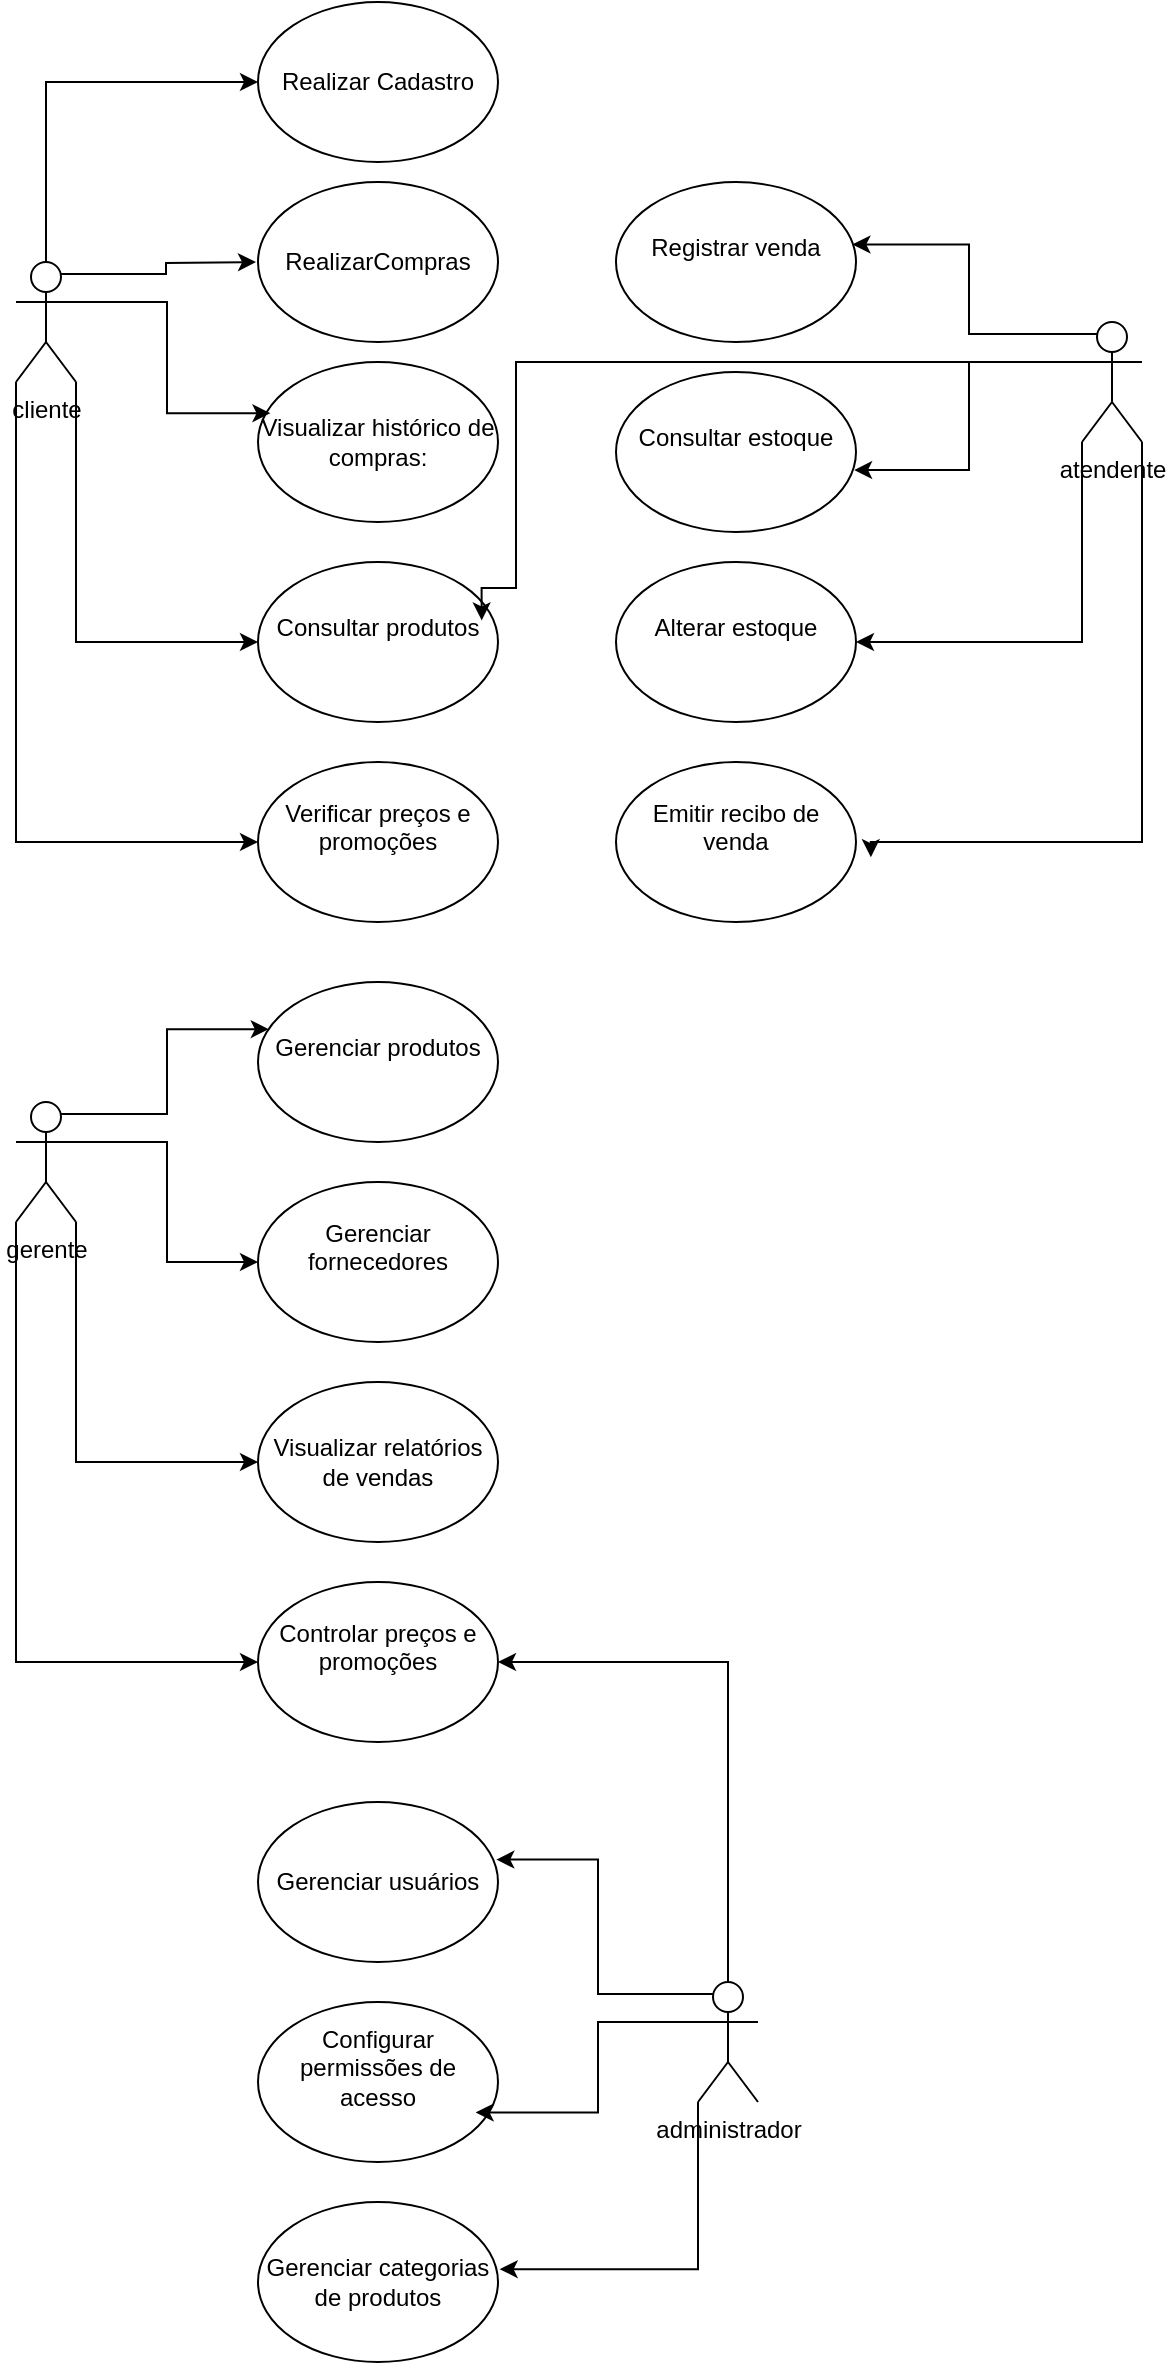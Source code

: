 <mxfile version="26.2.3">
  <diagram name="Página-1" id="ga3hB0nQK63hGSxFDddk">
    <mxGraphModel dx="1036" dy="540" grid="1" gridSize="10" guides="1" tooltips="1" connect="1" arrows="1" fold="1" page="1" pageScale="1" pageWidth="827" pageHeight="1169" math="0" shadow="0">
      <root>
        <mxCell id="0" />
        <mxCell id="1" parent="0" />
        <mxCell id="v4u8uPPfTIaffoMTpdLt-9" style="edgeStyle=orthogonalEdgeStyle;rounded=0;orthogonalLoop=1;jettySize=auto;html=1;exitX=0.75;exitY=0.1;exitDx=0;exitDy=0;exitPerimeter=0;" edge="1" parent="1" source="v4u8uPPfTIaffoMTpdLt-1">
          <mxGeometry relative="1" as="geometry">
            <mxPoint x="150" y="150" as="targetPoint" />
          </mxGeometry>
        </mxCell>
        <mxCell id="v4u8uPPfTIaffoMTpdLt-11" style="edgeStyle=orthogonalEdgeStyle;rounded=0;orthogonalLoop=1;jettySize=auto;html=1;exitX=1;exitY=1;exitDx=0;exitDy=0;exitPerimeter=0;entryX=0;entryY=0.5;entryDx=0;entryDy=0;" edge="1" parent="1" source="v4u8uPPfTIaffoMTpdLt-1" target="v4u8uPPfTIaffoMTpdLt-7">
          <mxGeometry relative="1" as="geometry" />
        </mxCell>
        <mxCell id="v4u8uPPfTIaffoMTpdLt-12" style="edgeStyle=orthogonalEdgeStyle;rounded=0;orthogonalLoop=1;jettySize=auto;html=1;exitX=0;exitY=1;exitDx=0;exitDy=0;exitPerimeter=0;entryX=0;entryY=0.5;entryDx=0;entryDy=0;" edge="1" parent="1" source="v4u8uPPfTIaffoMTpdLt-1" target="v4u8uPPfTIaffoMTpdLt-8">
          <mxGeometry relative="1" as="geometry" />
        </mxCell>
        <mxCell id="v4u8uPPfTIaffoMTpdLt-38" style="edgeStyle=orthogonalEdgeStyle;rounded=0;orthogonalLoop=1;jettySize=auto;html=1;exitX=0.5;exitY=0;exitDx=0;exitDy=0;exitPerimeter=0;entryX=0;entryY=0.5;entryDx=0;entryDy=0;" edge="1" parent="1" source="v4u8uPPfTIaffoMTpdLt-1" target="v4u8uPPfTIaffoMTpdLt-37">
          <mxGeometry relative="1" as="geometry" />
        </mxCell>
        <mxCell id="v4u8uPPfTIaffoMTpdLt-1" value="cliente" style="shape=umlActor;verticalLabelPosition=bottom;verticalAlign=top;html=1;outlineConnect=0;" vertex="1" parent="1">
          <mxGeometry x="30" y="150" width="30" height="60" as="geometry" />
        </mxCell>
        <mxCell id="v4u8uPPfTIaffoMTpdLt-19" style="edgeStyle=orthogonalEdgeStyle;rounded=0;orthogonalLoop=1;jettySize=auto;html=1;exitX=0;exitY=1;exitDx=0;exitDy=0;exitPerimeter=0;entryX=1;entryY=0.5;entryDx=0;entryDy=0;" edge="1" parent="1" source="v4u8uPPfTIaffoMTpdLt-2" target="v4u8uPPfTIaffoMTpdLt-15">
          <mxGeometry relative="1" as="geometry" />
        </mxCell>
        <mxCell id="v4u8uPPfTIaffoMTpdLt-20" style="edgeStyle=orthogonalEdgeStyle;rounded=0;orthogonalLoop=1;jettySize=auto;html=1;exitX=1;exitY=1;exitDx=0;exitDy=0;exitPerimeter=0;entryX=1.062;entryY=0.595;entryDx=0;entryDy=0;entryPerimeter=0;" edge="1" parent="1" source="v4u8uPPfTIaffoMTpdLt-2" target="v4u8uPPfTIaffoMTpdLt-16">
          <mxGeometry relative="1" as="geometry">
            <mxPoint x="452" y="440" as="targetPoint" />
            <Array as="points">
              <mxPoint x="593" y="440" />
              <mxPoint x="457" y="440" />
            </Array>
          </mxGeometry>
        </mxCell>
        <mxCell id="v4u8uPPfTIaffoMTpdLt-2" value="atendente" style="shape=umlActor;verticalLabelPosition=bottom;verticalAlign=top;html=1;outlineConnect=0;" vertex="1" parent="1">
          <mxGeometry x="563" y="180" width="30" height="60" as="geometry" />
        </mxCell>
        <mxCell id="v4u8uPPfTIaffoMTpdLt-26" style="edgeStyle=orthogonalEdgeStyle;rounded=0;orthogonalLoop=1;jettySize=auto;html=1;exitX=1;exitY=0.333;exitDx=0;exitDy=0;exitPerimeter=0;entryX=0;entryY=0.5;entryDx=0;entryDy=0;" edge="1" parent="1" source="v4u8uPPfTIaffoMTpdLt-3" target="v4u8uPPfTIaffoMTpdLt-22">
          <mxGeometry relative="1" as="geometry" />
        </mxCell>
        <mxCell id="v4u8uPPfTIaffoMTpdLt-27" style="edgeStyle=orthogonalEdgeStyle;rounded=0;orthogonalLoop=1;jettySize=auto;html=1;exitX=1;exitY=1;exitDx=0;exitDy=0;exitPerimeter=0;entryX=0;entryY=0.5;entryDx=0;entryDy=0;" edge="1" parent="1" source="v4u8uPPfTIaffoMTpdLt-3" target="v4u8uPPfTIaffoMTpdLt-23">
          <mxGeometry relative="1" as="geometry" />
        </mxCell>
        <mxCell id="v4u8uPPfTIaffoMTpdLt-28" style="edgeStyle=orthogonalEdgeStyle;rounded=0;orthogonalLoop=1;jettySize=auto;html=1;exitX=0;exitY=1;exitDx=0;exitDy=0;exitPerimeter=0;entryX=0;entryY=0.5;entryDx=0;entryDy=0;" edge="1" parent="1" source="v4u8uPPfTIaffoMTpdLt-3" target="v4u8uPPfTIaffoMTpdLt-24">
          <mxGeometry relative="1" as="geometry" />
        </mxCell>
        <mxCell id="v4u8uPPfTIaffoMTpdLt-3" value="gerente" style="shape=umlActor;verticalLabelPosition=bottom;verticalAlign=top;html=1;outlineConnect=0;" vertex="1" parent="1">
          <mxGeometry x="30" y="570" width="30" height="60" as="geometry" />
        </mxCell>
        <mxCell id="v4u8uPPfTIaffoMTpdLt-34" style="edgeStyle=orthogonalEdgeStyle;rounded=0;orthogonalLoop=1;jettySize=auto;html=1;exitX=0;exitY=1;exitDx=0;exitDy=0;exitPerimeter=0;entryX=1.007;entryY=0.42;entryDx=0;entryDy=0;entryPerimeter=0;" edge="1" parent="1" source="v4u8uPPfTIaffoMTpdLt-4" target="v4u8uPPfTIaffoMTpdLt-31">
          <mxGeometry relative="1" as="geometry" />
        </mxCell>
        <mxCell id="v4u8uPPfTIaffoMTpdLt-35" style="edgeStyle=orthogonalEdgeStyle;rounded=0;orthogonalLoop=1;jettySize=auto;html=1;exitX=0.5;exitY=0;exitDx=0;exitDy=0;exitPerimeter=0;entryX=1;entryY=0.5;entryDx=0;entryDy=0;" edge="1" parent="1" source="v4u8uPPfTIaffoMTpdLt-4" target="v4u8uPPfTIaffoMTpdLt-24">
          <mxGeometry relative="1" as="geometry" />
        </mxCell>
        <mxCell id="v4u8uPPfTIaffoMTpdLt-4" value="administrador" style="shape=umlActor;verticalLabelPosition=bottom;verticalAlign=top;html=1;outlineConnect=0;" vertex="1" parent="1">
          <mxGeometry x="371" y="1010" width="30" height="60" as="geometry" />
        </mxCell>
        <mxCell id="v4u8uPPfTIaffoMTpdLt-5" value="RealizarCompras" style="ellipse;whiteSpace=wrap;html=1;" vertex="1" parent="1">
          <mxGeometry x="151" y="110" width="120" height="80" as="geometry" />
        </mxCell>
        <mxCell id="v4u8uPPfTIaffoMTpdLt-6" value="&lt;br&gt;&lt;span style=&quot;&quot; data-end=&quot;666&quot; data-start=&quot;631&quot;&gt;Visualizar histórico de compras&lt;/span&gt;:&lt;div&gt;&lt;br/&gt;&lt;/div&gt;" style="ellipse;whiteSpace=wrap;html=1;" vertex="1" parent="1">
          <mxGeometry x="151" y="200" width="120" height="80" as="geometry" />
        </mxCell>
        <mxCell id="v4u8uPPfTIaffoMTpdLt-7" value="&#xa;Consultar produtos&#xa;&#xa;" style="ellipse;whiteSpace=wrap;html=1;" vertex="1" parent="1">
          <mxGeometry x="151" y="300" width="120" height="80" as="geometry" />
        </mxCell>
        <mxCell id="v4u8uPPfTIaffoMTpdLt-8" value="&#xa;Verificar preços e promoções&#xa;&#xa;" style="ellipse;whiteSpace=wrap;html=1;" vertex="1" parent="1">
          <mxGeometry x="151" y="400" width="120" height="80" as="geometry" />
        </mxCell>
        <mxCell id="v4u8uPPfTIaffoMTpdLt-10" style="edgeStyle=orthogonalEdgeStyle;rounded=0;orthogonalLoop=1;jettySize=auto;html=1;exitX=1;exitY=0.333;exitDx=0;exitDy=0;exitPerimeter=0;entryX=0.052;entryY=0.32;entryDx=0;entryDy=0;entryPerimeter=0;" edge="1" parent="1" source="v4u8uPPfTIaffoMTpdLt-1" target="v4u8uPPfTIaffoMTpdLt-6">
          <mxGeometry relative="1" as="geometry" />
        </mxCell>
        <mxCell id="v4u8uPPfTIaffoMTpdLt-13" value="&#xa;Registrar venda&#xa;&#xa;" style="ellipse;whiteSpace=wrap;html=1;" vertex="1" parent="1">
          <mxGeometry x="330" y="110" width="120" height="80" as="geometry" />
        </mxCell>
        <mxCell id="v4u8uPPfTIaffoMTpdLt-14" value="&#xa;Consultar estoque&#xa;&#xa;" style="ellipse;whiteSpace=wrap;html=1;" vertex="1" parent="1">
          <mxGeometry x="330" y="205" width="120" height="80" as="geometry" />
        </mxCell>
        <mxCell id="v4u8uPPfTIaffoMTpdLt-15" value="&#xa;Alterar estoque&#xa;&#xa;" style="ellipse;whiteSpace=wrap;html=1;" vertex="1" parent="1">
          <mxGeometry x="330" y="300" width="120" height="80" as="geometry" />
        </mxCell>
        <mxCell id="v4u8uPPfTIaffoMTpdLt-16" value="&#xa;Emitir recibo de venda&#xa;&#xa;" style="ellipse;whiteSpace=wrap;html=1;" vertex="1" parent="1">
          <mxGeometry x="330" y="400" width="120" height="80" as="geometry" />
        </mxCell>
        <mxCell id="v4u8uPPfTIaffoMTpdLt-17" style="edgeStyle=orthogonalEdgeStyle;rounded=0;orthogonalLoop=1;jettySize=auto;html=1;exitX=0.25;exitY=0.1;exitDx=0;exitDy=0;exitPerimeter=0;entryX=0.985;entryY=0.39;entryDx=0;entryDy=0;entryPerimeter=0;" edge="1" parent="1" source="v4u8uPPfTIaffoMTpdLt-2" target="v4u8uPPfTIaffoMTpdLt-13">
          <mxGeometry relative="1" as="geometry" />
        </mxCell>
        <mxCell id="v4u8uPPfTIaffoMTpdLt-18" style="edgeStyle=orthogonalEdgeStyle;rounded=0;orthogonalLoop=1;jettySize=auto;html=1;exitX=0;exitY=0.333;exitDx=0;exitDy=0;exitPerimeter=0;entryX=0.992;entryY=0.613;entryDx=0;entryDy=0;entryPerimeter=0;" edge="1" parent="1" source="v4u8uPPfTIaffoMTpdLt-2" target="v4u8uPPfTIaffoMTpdLt-14">
          <mxGeometry relative="1" as="geometry" />
        </mxCell>
        <mxCell id="v4u8uPPfTIaffoMTpdLt-21" value="&#xa;Gerenciar produtos&#xa;&#xa;" style="ellipse;whiteSpace=wrap;html=1;" vertex="1" parent="1">
          <mxGeometry x="151" y="510" width="120" height="80" as="geometry" />
        </mxCell>
        <mxCell id="v4u8uPPfTIaffoMTpdLt-22" value="&#xa;Gerenciar fornecedores&#xa;&#xa;" style="ellipse;whiteSpace=wrap;html=1;" vertex="1" parent="1">
          <mxGeometry x="151" y="610" width="120" height="80" as="geometry" />
        </mxCell>
        <mxCell id="v4u8uPPfTIaffoMTpdLt-23" value="Visualizar relatórios de vendas" style="ellipse;whiteSpace=wrap;html=1;" vertex="1" parent="1">
          <mxGeometry x="151" y="710" width="120" height="80" as="geometry" />
        </mxCell>
        <mxCell id="v4u8uPPfTIaffoMTpdLt-24" value="&#xa;Controlar preços e promoções&#xa;&#xa;" style="ellipse;whiteSpace=wrap;html=1;" vertex="1" parent="1">
          <mxGeometry x="151" y="810" width="120" height="80" as="geometry" />
        </mxCell>
        <mxCell id="v4u8uPPfTIaffoMTpdLt-25" style="edgeStyle=orthogonalEdgeStyle;rounded=0;orthogonalLoop=1;jettySize=auto;html=1;exitX=0.75;exitY=0.1;exitDx=0;exitDy=0;exitPerimeter=0;entryX=0.045;entryY=0.295;entryDx=0;entryDy=0;entryPerimeter=0;" edge="1" parent="1" source="v4u8uPPfTIaffoMTpdLt-3" target="v4u8uPPfTIaffoMTpdLt-21">
          <mxGeometry relative="1" as="geometry" />
        </mxCell>
        <mxCell id="v4u8uPPfTIaffoMTpdLt-29" value="Gerenciar usuários" style="ellipse;whiteSpace=wrap;html=1;" vertex="1" parent="1">
          <mxGeometry x="151" y="920" width="120" height="80" as="geometry" />
        </mxCell>
        <mxCell id="v4u8uPPfTIaffoMTpdLt-30" value="&#xa;Configurar permissões de acesso&#xa;&#xa;" style="ellipse;whiteSpace=wrap;html=1;" vertex="1" parent="1">
          <mxGeometry x="151" y="1020" width="120" height="80" as="geometry" />
        </mxCell>
        <mxCell id="v4u8uPPfTIaffoMTpdLt-31" value="Gerenciar categorias de produtos" style="ellipse;whiteSpace=wrap;html=1;" vertex="1" parent="1">
          <mxGeometry x="151" y="1120" width="120" height="80" as="geometry" />
        </mxCell>
        <mxCell id="v4u8uPPfTIaffoMTpdLt-32" style="edgeStyle=orthogonalEdgeStyle;rounded=0;orthogonalLoop=1;jettySize=auto;html=1;exitX=0.25;exitY=0.1;exitDx=0;exitDy=0;exitPerimeter=0;entryX=0.993;entryY=0.36;entryDx=0;entryDy=0;entryPerimeter=0;" edge="1" parent="1" source="v4u8uPPfTIaffoMTpdLt-4" target="v4u8uPPfTIaffoMTpdLt-29">
          <mxGeometry relative="1" as="geometry" />
        </mxCell>
        <mxCell id="v4u8uPPfTIaffoMTpdLt-33" style="edgeStyle=orthogonalEdgeStyle;rounded=0;orthogonalLoop=1;jettySize=auto;html=1;exitX=0;exitY=0.333;exitDx=0;exitDy=0;exitPerimeter=0;entryX=0.907;entryY=0.69;entryDx=0;entryDy=0;entryPerimeter=0;" edge="1" parent="1" source="v4u8uPPfTIaffoMTpdLt-4" target="v4u8uPPfTIaffoMTpdLt-30">
          <mxGeometry relative="1" as="geometry" />
        </mxCell>
        <mxCell id="v4u8uPPfTIaffoMTpdLt-36" style="edgeStyle=orthogonalEdgeStyle;rounded=0;orthogonalLoop=1;jettySize=auto;html=1;exitX=0.5;exitY=0.5;exitDx=0;exitDy=0;exitPerimeter=0;entryX=0.932;entryY=0.365;entryDx=0;entryDy=0;entryPerimeter=0;" edge="1" parent="1" source="v4u8uPPfTIaffoMTpdLt-2" target="v4u8uPPfTIaffoMTpdLt-7">
          <mxGeometry relative="1" as="geometry">
            <Array as="points">
              <mxPoint x="578" y="200" />
              <mxPoint x="280" y="200" />
              <mxPoint x="280" y="313" />
              <mxPoint x="263" y="313" />
            </Array>
          </mxGeometry>
        </mxCell>
        <mxCell id="v4u8uPPfTIaffoMTpdLt-37" value="Realizar Cadastro" style="ellipse;whiteSpace=wrap;html=1;" vertex="1" parent="1">
          <mxGeometry x="151" y="20" width="120" height="80" as="geometry" />
        </mxCell>
      </root>
    </mxGraphModel>
  </diagram>
</mxfile>
